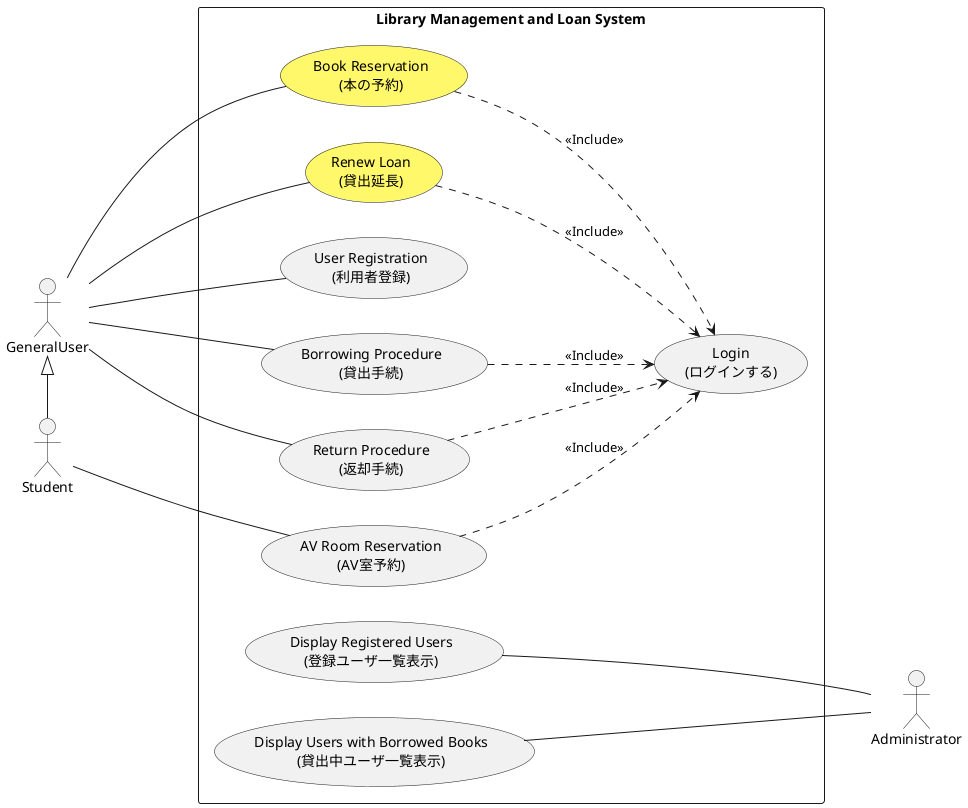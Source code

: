 @startuml
left to right direction

skinparam packageStyle rectangle
actor GeneralUser
actor Student
actor Administrator as Admin

rectangle "Library Management and Loan System" {
'---------- Start adding new feature ---------------

    usecase "Book Reservation\n(本の予約)" as u_BR #fff86b
    usecase "Renew Loan\n(貸出延長)" as u_renew #fff86b

' ---------- End adding new feature ----------------
    usecase "User Registration\n(利用者登録)" as u_reg
    usecase "Borrowing Procedure\n(貸出手続)" as u_borrow
    usecase "Return Procedure\n(返却手続)" as u_return
    usecase "Login\n(ログインする)" as u_login
    usecase "Display Registered Users\n(登録ユーザ一覧表示)" as u_dis_reg
    usecase "Display Users with Borrowed Books\n(貸出中ユーザ一覧表示)" as u_dis_borrow
    usecase "AV Room Reservation\n(AV室予約)" as u_av


    u_borrow ..> u_login : <<Include>>
    u_return ..> u_login : <<Include>>
    u_av ..> u_login : <<Include>>
'---------- Start adding new feature ---------------

    u_BR ..> u_login : <<Include>>
    u_renew ..> u_login : <<Include>>

' ---------- End adding new feature ----------------
}
GeneralUser -- u_reg
GeneralUser -- u_borrow
GeneralUser -- u_return

u_dis_reg --- Admin
u_dis_borrow --- Admin

Student -left-|> GeneralUser
Student --- u_av

'---------- Start adding new feature ---------------

GeneralUser -- u_BR
GeneralUser -- u_renew

' ---------- End adding new feature ----------------
@enduml
